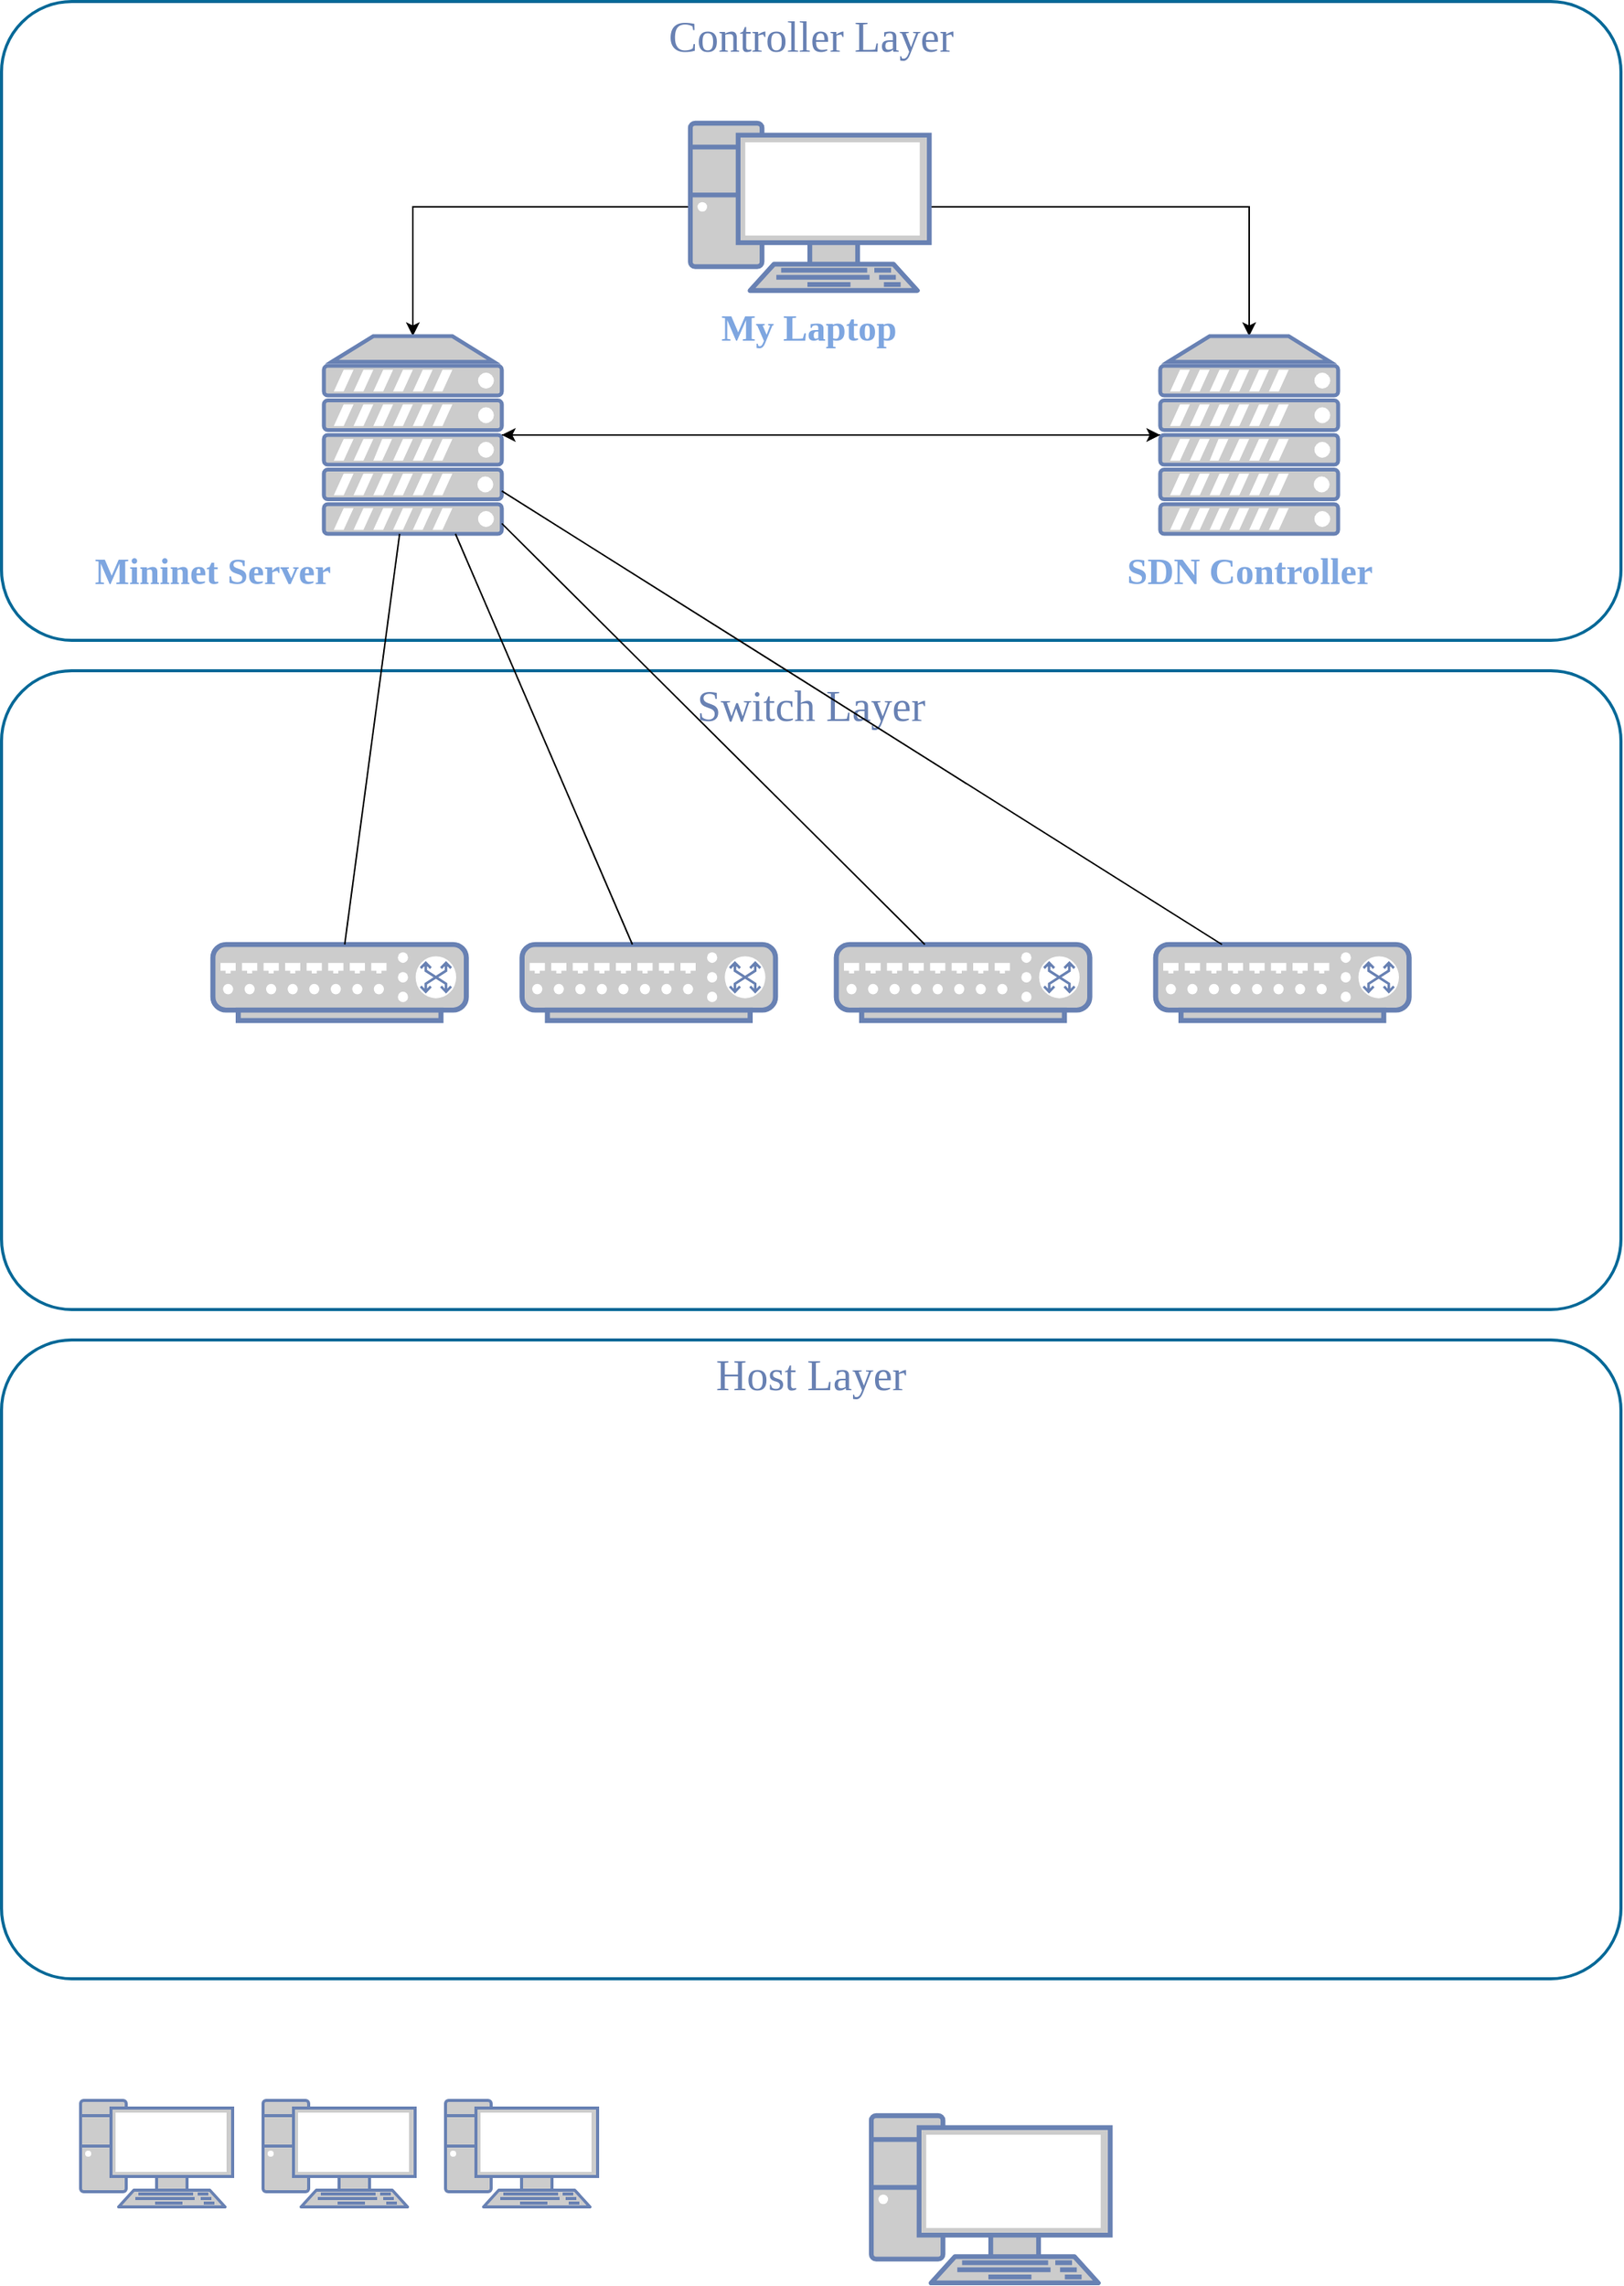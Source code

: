 <mxfile version="26.1.0">
  <diagram name="Page-1" id="bfe91b75-5d2c-26a0-9c1d-138518896778">
    <mxGraphModel dx="2476" dy="1333" grid="1" gridSize="10" guides="1" tooltips="1" connect="1" arrows="1" fold="1" page="1" pageScale="1" pageWidth="1100" pageHeight="850" background="none" math="0" shadow="0">
      <root>
        <mxCell id="0" />
        <mxCell id="1" parent="0" />
        <mxCell id="7c3789c024ecab99-78" value="Controller Layer" style="rounded=1;whiteSpace=wrap;html=1;shadow=0;comic=0;strokeColor=#036897;strokeWidth=2;fillColor=none;fontFamily=Verdana;fontSize=28;fontColor=#6881B3;align=center;arcSize=11;verticalAlign=top;" parent="1" vertex="1">
          <mxGeometry x="18" y="10" width="1065" height="420" as="geometry" />
        </mxCell>
        <mxCell id="7c3789c024ecab99-2" value="" style="fontColor=#0066CC;verticalAlign=top;verticalLabelPosition=bottom;labelPosition=center;align=center;html=1;fillColor=#CCCCCC;strokeColor=#6881B3;gradientColor=none;gradientDirection=north;strokeWidth=2;shape=mxgraph.networks.pc;rounded=0;shadow=0;comic=0;" parent="1" vertex="1">
          <mxGeometry x="70.0" y="1390" width="100" height="70" as="geometry" />
        </mxCell>
        <mxCell id="7c3789c024ecab99-3" value="" style="fontColor=#0066CC;verticalAlign=top;verticalLabelPosition=bottom;labelPosition=center;align=center;html=1;fillColor=#CCCCCC;strokeColor=#6881B3;gradientColor=none;gradientDirection=north;strokeWidth=2;shape=mxgraph.networks.pc;rounded=0;shadow=0;comic=0;" parent="1" vertex="1">
          <mxGeometry x="190.0" y="1390" width="100" height="70" as="geometry" />
        </mxCell>
        <mxCell id="7c3789c024ecab99-4" value="" style="fontColor=#0066CC;verticalAlign=top;verticalLabelPosition=bottom;labelPosition=center;align=center;html=1;fillColor=#CCCCCC;strokeColor=#6881B3;gradientColor=none;gradientDirection=north;strokeWidth=2;shape=mxgraph.networks.pc;rounded=0;shadow=0;comic=0;" parent="1" vertex="1">
          <mxGeometry x="310.0" y="1390" width="100" height="70" as="geometry" />
        </mxCell>
        <mxCell id="7c3789c024ecab99-5" value="" style="fontColor=#0066CC;verticalAlign=top;verticalLabelPosition=bottom;labelPosition=center;align=center;html=1;fillColor=#CCCCCC;strokeColor=#6881B3;gradientColor=none;gradientDirection=north;strokeWidth=2;shape=mxgraph.networks.pc;rounded=0;shadow=0;comic=0;" parent="1" vertex="1">
          <mxGeometry x="590" y="1400" width="157.14" height="110" as="geometry" />
        </mxCell>
        <mxCell id="MRtCrf8ce73vjxaOb7xW-1" value="Switch Layer" style="rounded=1;whiteSpace=wrap;html=1;shadow=0;comic=0;strokeColor=#036897;strokeWidth=2;fillColor=none;fontFamily=Verdana;fontSize=28;fontColor=#6881B3;align=center;arcSize=11;verticalAlign=top;" vertex="1" parent="1">
          <mxGeometry x="18" y="450" width="1065" height="420" as="geometry" />
        </mxCell>
        <mxCell id="MRtCrf8ce73vjxaOb7xW-2" value="Host Layer" style="rounded=1;whiteSpace=wrap;html=1;shadow=0;comic=0;strokeColor=#036897;strokeWidth=2;fillColor=none;fontFamily=Verdana;fontSize=28;fontColor=#6881B3;align=center;arcSize=11;verticalAlign=top;" vertex="1" parent="1">
          <mxGeometry x="18" y="890" width="1065" height="420" as="geometry" />
        </mxCell>
        <mxCell id="MRtCrf8ce73vjxaOb7xW-17" style="edgeStyle=orthogonalEdgeStyle;rounded=0;orthogonalLoop=1;jettySize=auto;html=1;" edge="1" parent="1" source="MRtCrf8ce73vjxaOb7xW-3" target="MRtCrf8ce73vjxaOb7xW-4">
          <mxGeometry relative="1" as="geometry" />
        </mxCell>
        <mxCell id="MRtCrf8ce73vjxaOb7xW-18" style="edgeStyle=orthogonalEdgeStyle;rounded=0;orthogonalLoop=1;jettySize=auto;html=1;" edge="1" parent="1" source="MRtCrf8ce73vjxaOb7xW-3" target="MRtCrf8ce73vjxaOb7xW-6">
          <mxGeometry relative="1" as="geometry" />
        </mxCell>
        <mxCell id="MRtCrf8ce73vjxaOb7xW-3" value="" style="fontColor=#0066CC;verticalAlign=top;verticalLabelPosition=bottom;labelPosition=center;align=center;html=1;outlineConnect=0;fillColor=#CCCCCC;strokeColor=#6881B3;gradientColor=none;gradientDirection=north;strokeWidth=2;shape=mxgraph.networks.pc;" vertex="1" parent="1">
          <mxGeometry x="471" y="90" width="157.14" height="110" as="geometry" />
        </mxCell>
        <mxCell id="MRtCrf8ce73vjxaOb7xW-19" style="edgeStyle=orthogonalEdgeStyle;rounded=0;orthogonalLoop=1;jettySize=auto;html=1;" edge="1" parent="1" source="MRtCrf8ce73vjxaOb7xW-4" target="MRtCrf8ce73vjxaOb7xW-6">
          <mxGeometry relative="1" as="geometry" />
        </mxCell>
        <mxCell id="MRtCrf8ce73vjxaOb7xW-4" value="" style="fontColor=#0066CC;verticalAlign=top;verticalLabelPosition=bottom;labelPosition=center;align=center;html=1;outlineConnect=0;fillColor=#CCCCCC;strokeColor=#6881B3;gradientColor=none;gradientDirection=north;strokeWidth=2;shape=mxgraph.networks.server;" vertex="1" parent="1">
          <mxGeometry x="230" y="230" width="117" height="130" as="geometry" />
        </mxCell>
        <mxCell id="MRtCrf8ce73vjxaOb7xW-20" style="edgeStyle=orthogonalEdgeStyle;rounded=0;orthogonalLoop=1;jettySize=auto;html=1;" edge="1" parent="1" source="MRtCrf8ce73vjxaOb7xW-6" target="MRtCrf8ce73vjxaOb7xW-4">
          <mxGeometry relative="1" as="geometry" />
        </mxCell>
        <mxCell id="MRtCrf8ce73vjxaOb7xW-6" value="" style="fontColor=#0066CC;verticalAlign=top;verticalLabelPosition=bottom;labelPosition=center;align=center;html=1;outlineConnect=0;fillColor=#CCCCCC;strokeColor=#6881B3;gradientColor=none;gradientDirection=north;strokeWidth=2;shape=mxgraph.networks.server;" vertex="1" parent="1">
          <mxGeometry x="780" y="230" width="117" height="130" as="geometry" />
        </mxCell>
        <mxCell id="MRtCrf8ce73vjxaOb7xW-8" value="" style="fontColor=#0066CC;verticalAlign=top;verticalLabelPosition=bottom;labelPosition=center;align=center;html=1;outlineConnect=0;fillColor=#CCCCCC;strokeColor=#6881B3;gradientColor=none;gradientDirection=north;strokeWidth=2;shape=mxgraph.networks.switch;" vertex="1" parent="1">
          <mxGeometry x="157" y="630" width="166.67" height="50" as="geometry" />
        </mxCell>
        <mxCell id="MRtCrf8ce73vjxaOb7xW-9" value="" style="fontColor=#0066CC;verticalAlign=top;verticalLabelPosition=bottom;labelPosition=center;align=center;html=1;outlineConnect=0;fillColor=#CCCCCC;strokeColor=#6881B3;gradientColor=none;gradientDirection=north;strokeWidth=2;shape=mxgraph.networks.switch;" vertex="1" parent="1">
          <mxGeometry x="360.33" y="630" width="166.67" height="50" as="geometry" />
        </mxCell>
        <mxCell id="MRtCrf8ce73vjxaOb7xW-10" value="" style="fontColor=#0066CC;verticalAlign=top;verticalLabelPosition=bottom;labelPosition=center;align=center;html=1;outlineConnect=0;fillColor=#CCCCCC;strokeColor=#6881B3;gradientColor=none;gradientDirection=north;strokeWidth=2;shape=mxgraph.networks.switch;" vertex="1" parent="1">
          <mxGeometry x="567" y="630" width="166.67" height="50" as="geometry" />
        </mxCell>
        <mxCell id="MRtCrf8ce73vjxaOb7xW-11" value="" style="fontColor=#0066CC;verticalAlign=top;verticalLabelPosition=bottom;labelPosition=center;align=center;html=1;outlineConnect=0;fillColor=#CCCCCC;strokeColor=#6881B3;gradientColor=none;gradientDirection=north;strokeWidth=2;shape=mxgraph.networks.switch;" vertex="1" parent="1">
          <mxGeometry x="777" y="630" width="166.67" height="50" as="geometry" />
        </mxCell>
        <mxCell id="MRtCrf8ce73vjxaOb7xW-12" value="&lt;font face=&quot;Verdana&quot; style=&quot;font-size: 24px; color: rgb(126, 166, 224);&quot;&gt;&lt;b&gt;My Laptop&lt;/b&gt;&lt;/font&gt;" style="text;html=1;align=center;verticalAlign=middle;whiteSpace=wrap;rounded=0;" vertex="1" parent="1">
          <mxGeometry x="467.45" y="210" width="164.25" height="30" as="geometry" />
        </mxCell>
        <mxCell id="MRtCrf8ce73vjxaOb7xW-13" value="&lt;font face=&quot;Verdana&quot; style=&quot;font-size: 24px; color: rgb(126, 166, 224);&quot;&gt;&lt;b&gt;Mininet Server&lt;/b&gt;&lt;/font&gt;" style="text;html=1;align=center;verticalAlign=middle;whiteSpace=wrap;rounded=0;" vertex="1" parent="1">
          <mxGeometry x="50" y="370" width="213.62" height="30" as="geometry" />
        </mxCell>
        <mxCell id="MRtCrf8ce73vjxaOb7xW-14" value="&lt;font face=&quot;Verdana&quot; style=&quot;font-size: 24px; color: rgb(126, 166, 224);&quot;&gt;&lt;b&gt;SDN Controller&lt;/b&gt;&lt;/font&gt;" style="text;html=1;align=center;verticalAlign=middle;whiteSpace=wrap;rounded=0;" vertex="1" parent="1">
          <mxGeometry x="731.69" y="370" width="213.62" height="30" as="geometry" />
        </mxCell>
        <mxCell id="MRtCrf8ce73vjxaOb7xW-27" value="" style="endArrow=none;html=1;rounded=0;" edge="1" parent="1" source="MRtCrf8ce73vjxaOb7xW-8" target="MRtCrf8ce73vjxaOb7xW-4">
          <mxGeometry width="50" height="50" relative="1" as="geometry">
            <mxPoint x="670" y="540" as="sourcePoint" />
            <mxPoint x="720" y="490" as="targetPoint" />
          </mxGeometry>
        </mxCell>
        <mxCell id="MRtCrf8ce73vjxaOb7xW-28" value="" style="endArrow=none;html=1;rounded=0;" edge="1" parent="1" source="MRtCrf8ce73vjxaOb7xW-9" target="MRtCrf8ce73vjxaOb7xW-4">
          <mxGeometry width="50" height="50" relative="1" as="geometry">
            <mxPoint x="254" y="640" as="sourcePoint" />
            <mxPoint x="290" y="370" as="targetPoint" />
          </mxGeometry>
        </mxCell>
        <mxCell id="MRtCrf8ce73vjxaOb7xW-29" value="" style="endArrow=none;html=1;rounded=0;" edge="1" parent="1" source="MRtCrf8ce73vjxaOb7xW-10" target="MRtCrf8ce73vjxaOb7xW-4">
          <mxGeometry width="50" height="50" relative="1" as="geometry">
            <mxPoint x="264" y="650" as="sourcePoint" />
            <mxPoint x="300" y="380" as="targetPoint" />
          </mxGeometry>
        </mxCell>
        <mxCell id="MRtCrf8ce73vjxaOb7xW-30" value="" style="endArrow=none;html=1;rounded=0;" edge="1" parent="1" source="MRtCrf8ce73vjxaOb7xW-11" target="MRtCrf8ce73vjxaOb7xW-4">
          <mxGeometry width="50" height="50" relative="1" as="geometry">
            <mxPoint x="274" y="660" as="sourcePoint" />
            <mxPoint x="310" y="390" as="targetPoint" />
          </mxGeometry>
        </mxCell>
      </root>
    </mxGraphModel>
  </diagram>
</mxfile>
